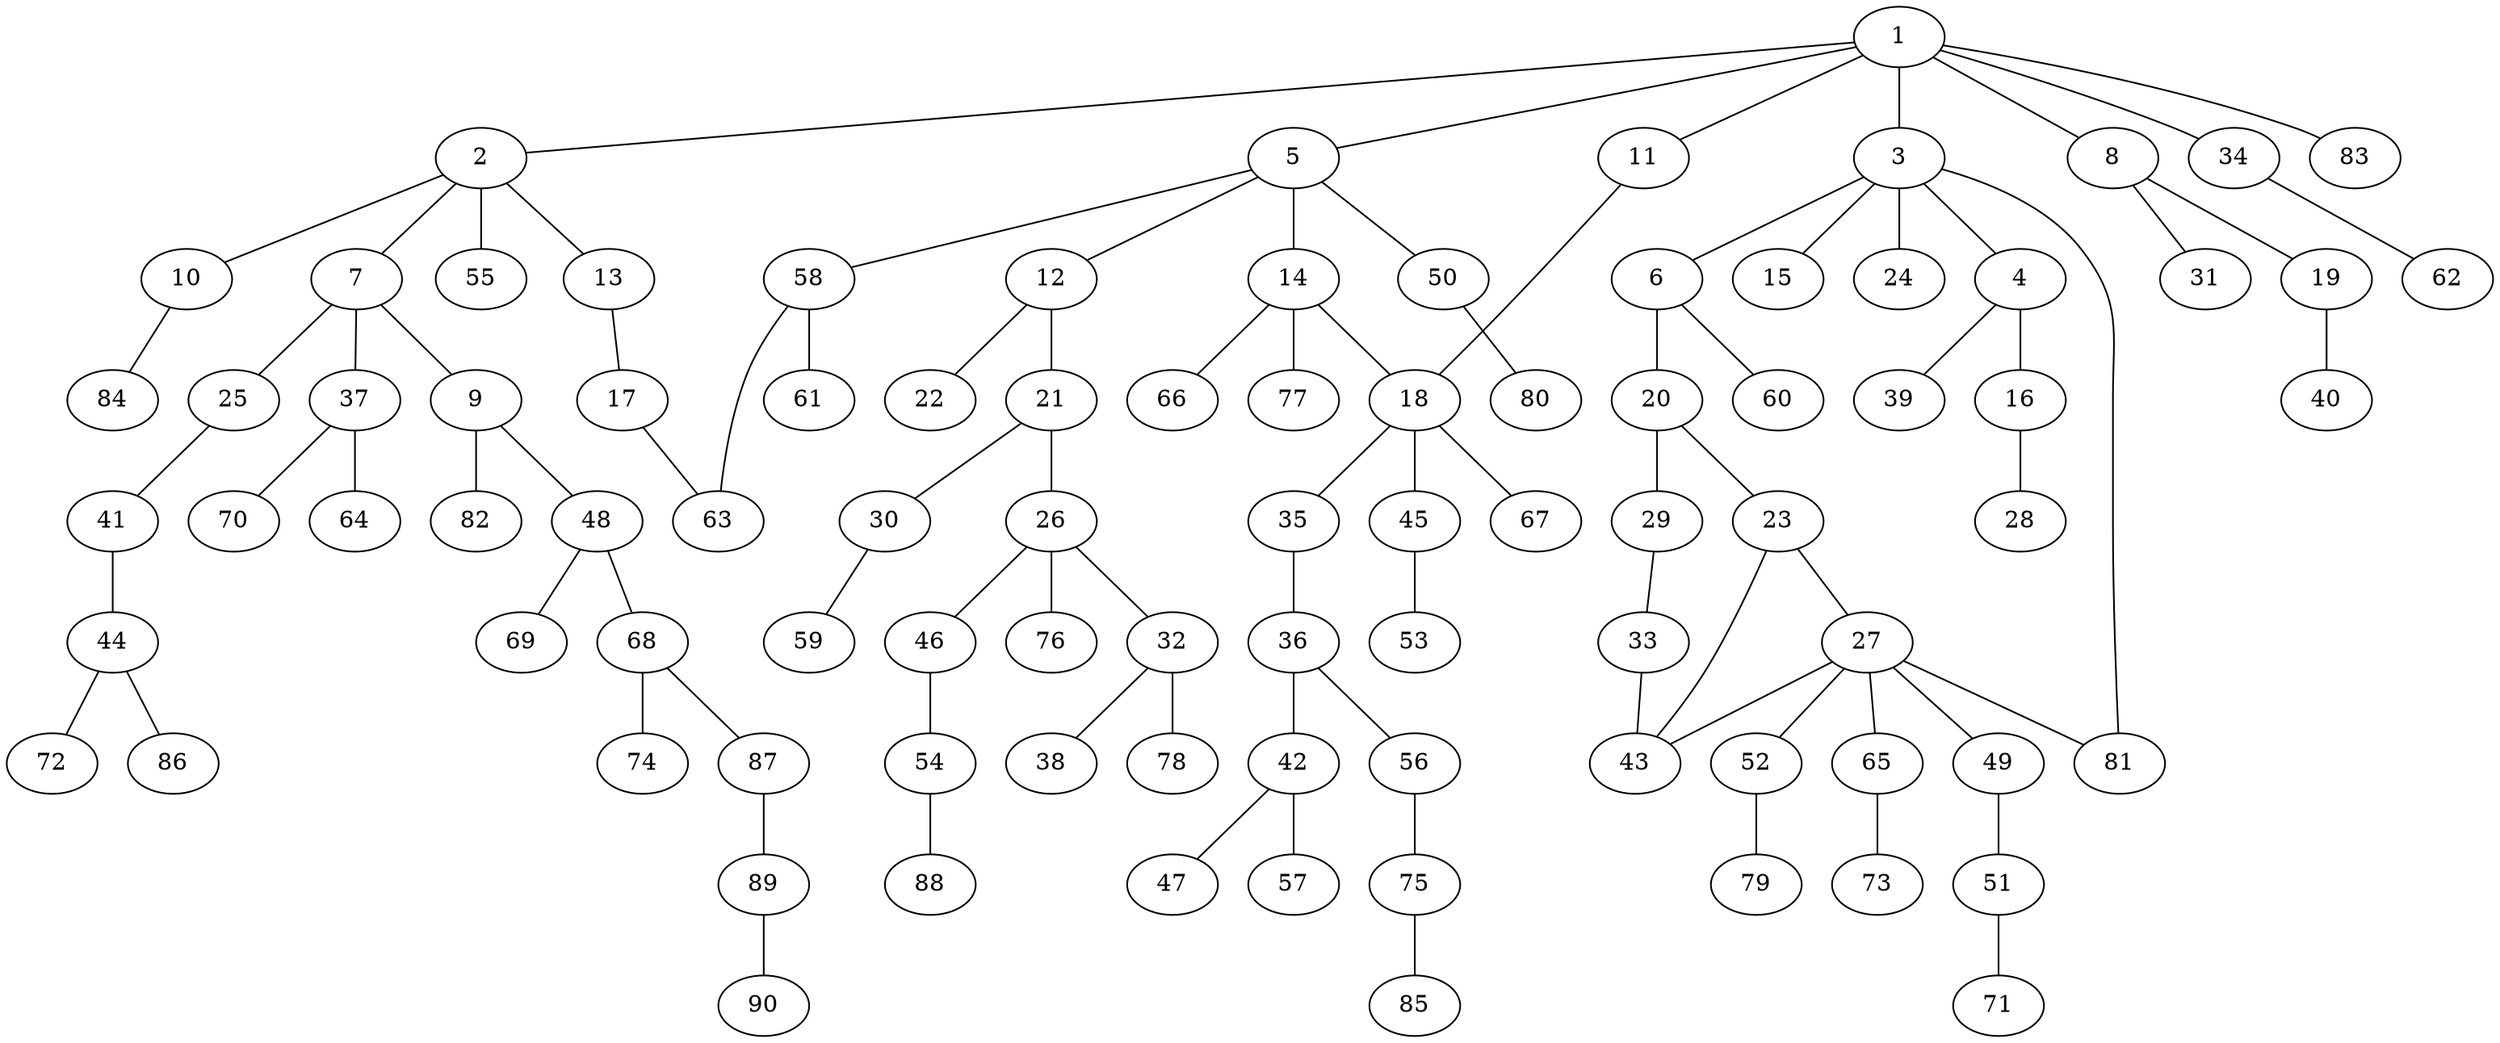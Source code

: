 graph graphname {1--2
1--3
1--5
1--8
1--11
1--34
1--83
2--7
2--10
2--13
2--55
3--4
3--6
3--15
3--24
3--81
4--16
4--39
5--12
5--14
5--50
5--58
6--20
6--60
7--9
7--25
7--37
8--19
8--31
9--48
9--82
10--84
11--18
12--21
12--22
13--17
14--18
14--66
14--77
16--28
17--63
18--35
18--45
18--67
19--40
20--23
20--29
21--26
21--30
23--27
23--43
25--41
26--32
26--46
26--76
27--43
27--49
27--52
27--65
27--81
29--33
30--59
32--38
32--78
33--43
34--62
35--36
36--42
36--56
37--64
37--70
41--44
42--47
42--57
44--72
44--86
45--53
46--54
48--68
48--69
49--51
50--80
51--71
52--79
54--88
56--75
58--61
58--63
65--73
68--74
68--87
75--85
87--89
89--90
}